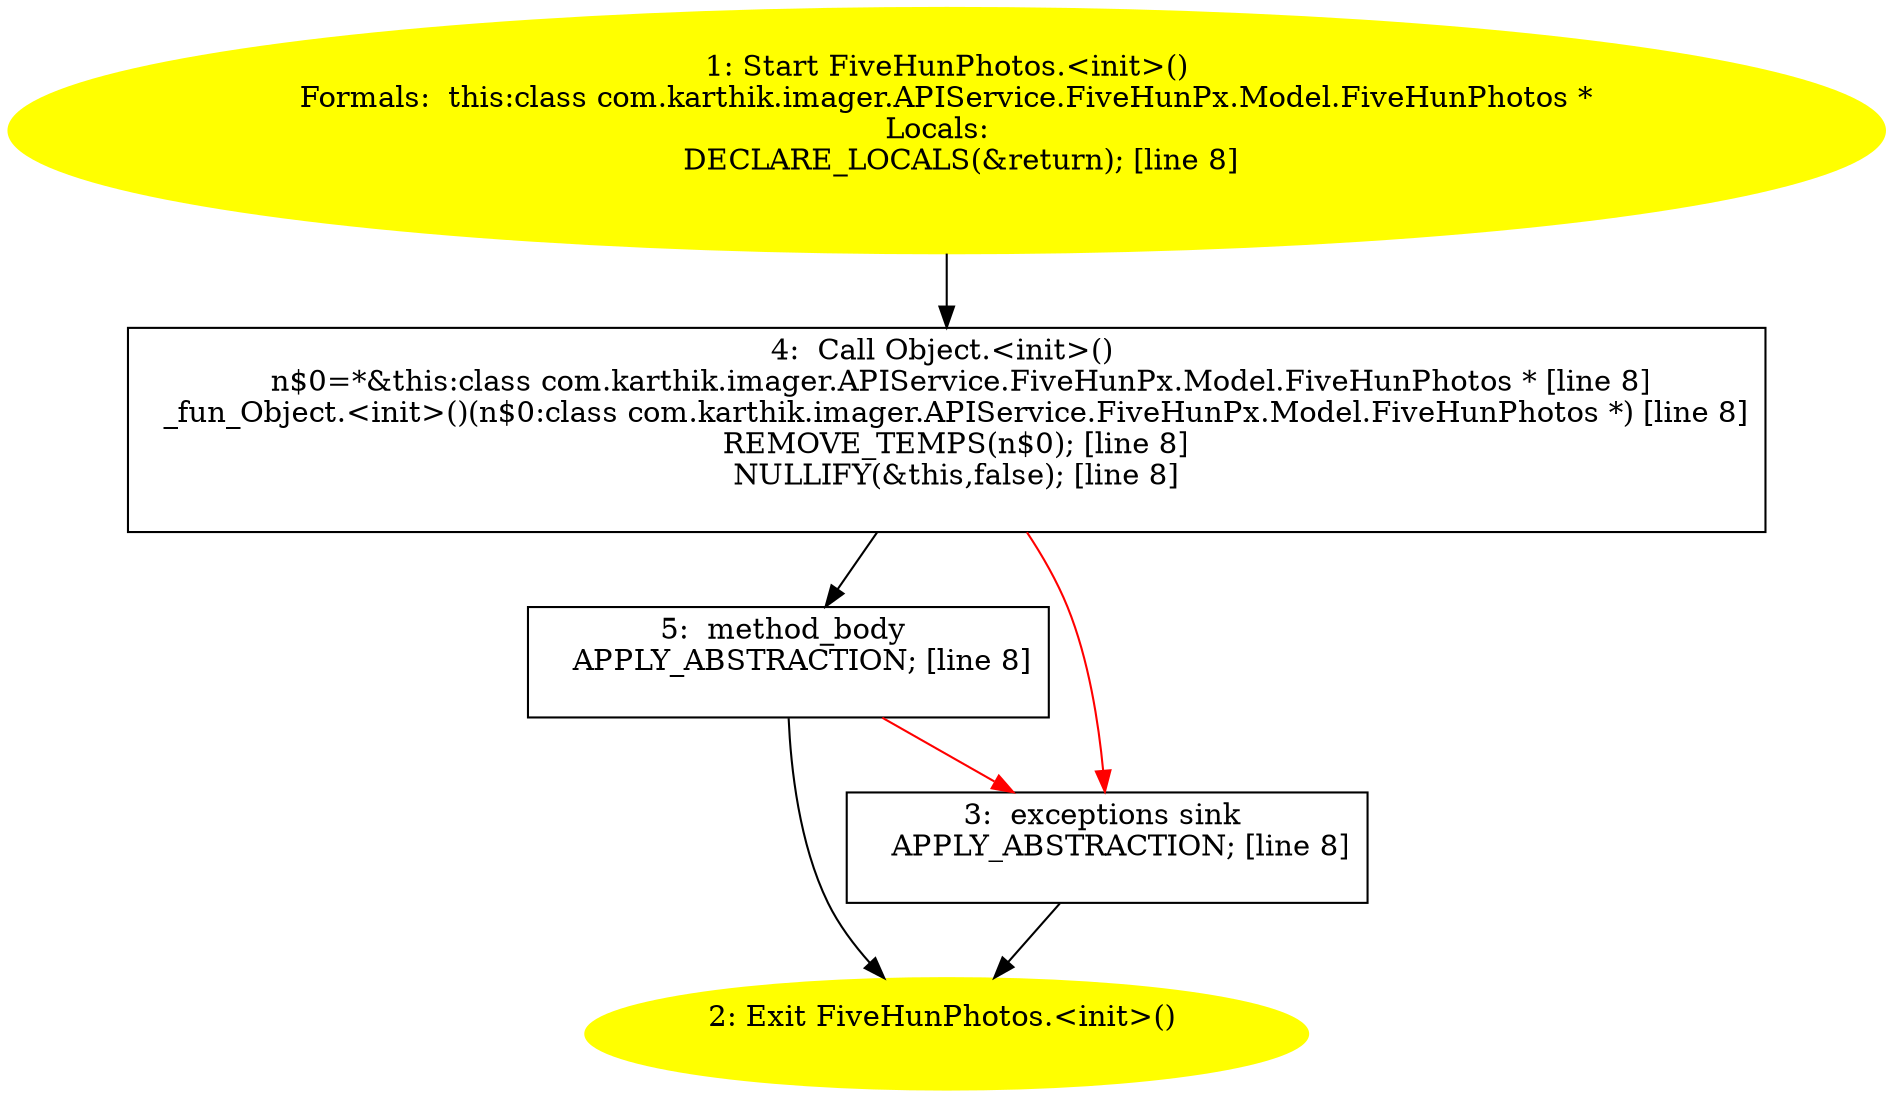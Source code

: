 digraph iCFG {
5 [label="5:  method_body \n   APPLY_ABSTRACTION; [line 8]\n " shape="box"]
	

	 5 -> 2 ;
	 5 -> 3 [color="red" ];
4 [label="4:  Call Object.<init>() \n   n$0=*&this:class com.karthik.imager.APIService.FiveHunPx.Model.FiveHunPhotos * [line 8]\n  _fun_Object.<init>()(n$0:class com.karthik.imager.APIService.FiveHunPx.Model.FiveHunPhotos *) [line 8]\n  REMOVE_TEMPS(n$0); [line 8]\n  NULLIFY(&this,false); [line 8]\n " shape="box"]
	

	 4 -> 5 ;
	 4 -> 3 [color="red" ];
3 [label="3:  exceptions sink \n   APPLY_ABSTRACTION; [line 8]\n " shape="box"]
	

	 3 -> 2 ;
2 [label="2: Exit FiveHunPhotos.<init>() \n  " color=yellow style=filled]
	

1 [label="1: Start FiveHunPhotos.<init>()\nFormals:  this:class com.karthik.imager.APIService.FiveHunPx.Model.FiveHunPhotos *\nLocals:  \n   DECLARE_LOCALS(&return); [line 8]\n " color=yellow style=filled]
	

	 1 -> 4 ;
}
